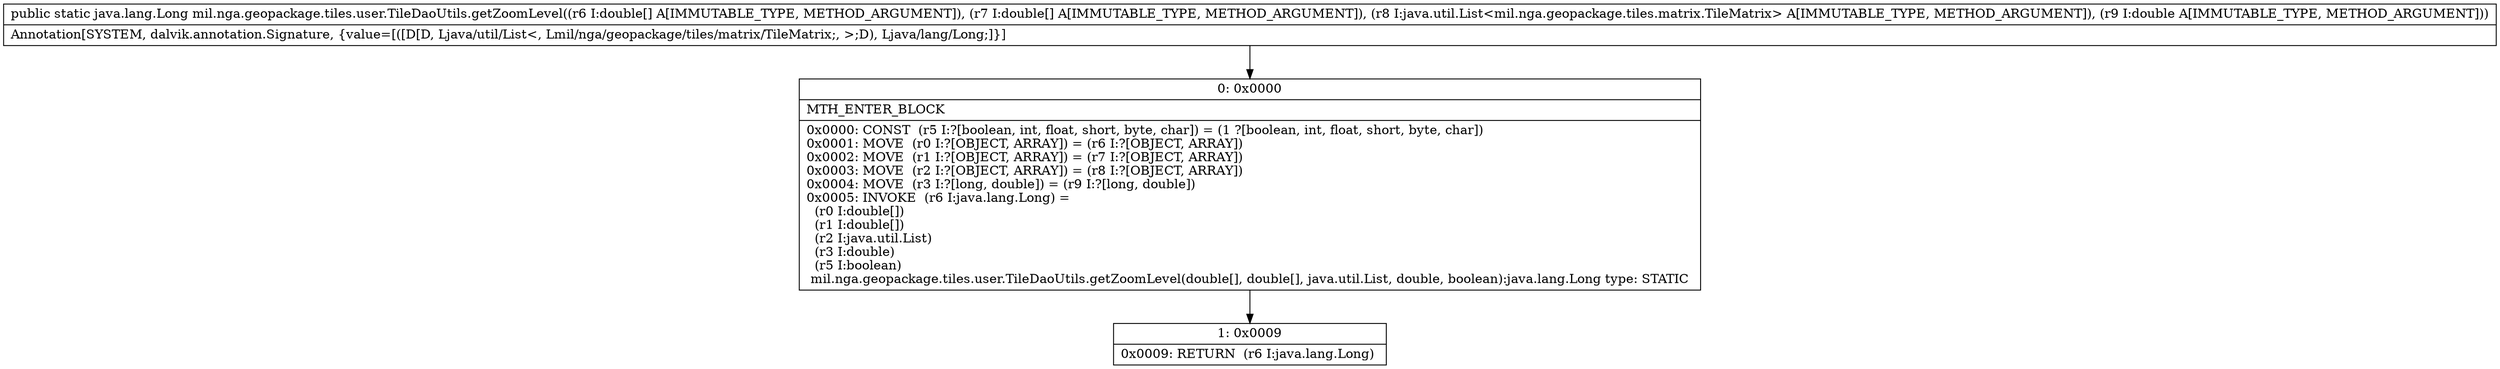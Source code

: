 digraph "CFG formil.nga.geopackage.tiles.user.TileDaoUtils.getZoomLevel([D[DLjava\/util\/List;D)Ljava\/lang\/Long;" {
Node_0 [shape=record,label="{0\:\ 0x0000|MTH_ENTER_BLOCK\l|0x0000: CONST  (r5 I:?[boolean, int, float, short, byte, char]) = (1 ?[boolean, int, float, short, byte, char]) \l0x0001: MOVE  (r0 I:?[OBJECT, ARRAY]) = (r6 I:?[OBJECT, ARRAY]) \l0x0002: MOVE  (r1 I:?[OBJECT, ARRAY]) = (r7 I:?[OBJECT, ARRAY]) \l0x0003: MOVE  (r2 I:?[OBJECT, ARRAY]) = (r8 I:?[OBJECT, ARRAY]) \l0x0004: MOVE  (r3 I:?[long, double]) = (r9 I:?[long, double]) \l0x0005: INVOKE  (r6 I:java.lang.Long) = \l  (r0 I:double[])\l  (r1 I:double[])\l  (r2 I:java.util.List)\l  (r3 I:double)\l  (r5 I:boolean)\l mil.nga.geopackage.tiles.user.TileDaoUtils.getZoomLevel(double[], double[], java.util.List, double, boolean):java.lang.Long type: STATIC \l}"];
Node_1 [shape=record,label="{1\:\ 0x0009|0x0009: RETURN  (r6 I:java.lang.Long) \l}"];
MethodNode[shape=record,label="{public static java.lang.Long mil.nga.geopackage.tiles.user.TileDaoUtils.getZoomLevel((r6 I:double[] A[IMMUTABLE_TYPE, METHOD_ARGUMENT]), (r7 I:double[] A[IMMUTABLE_TYPE, METHOD_ARGUMENT]), (r8 I:java.util.List\<mil.nga.geopackage.tiles.matrix.TileMatrix\> A[IMMUTABLE_TYPE, METHOD_ARGUMENT]), (r9 I:double A[IMMUTABLE_TYPE, METHOD_ARGUMENT]))  | Annotation[SYSTEM, dalvik.annotation.Signature, \{value=[([D[D, Ljava\/util\/List\<, Lmil\/nga\/geopackage\/tiles\/matrix\/TileMatrix;, \>;D), Ljava\/lang\/Long;]\}]\l}"];
MethodNode -> Node_0;
Node_0 -> Node_1;
}

